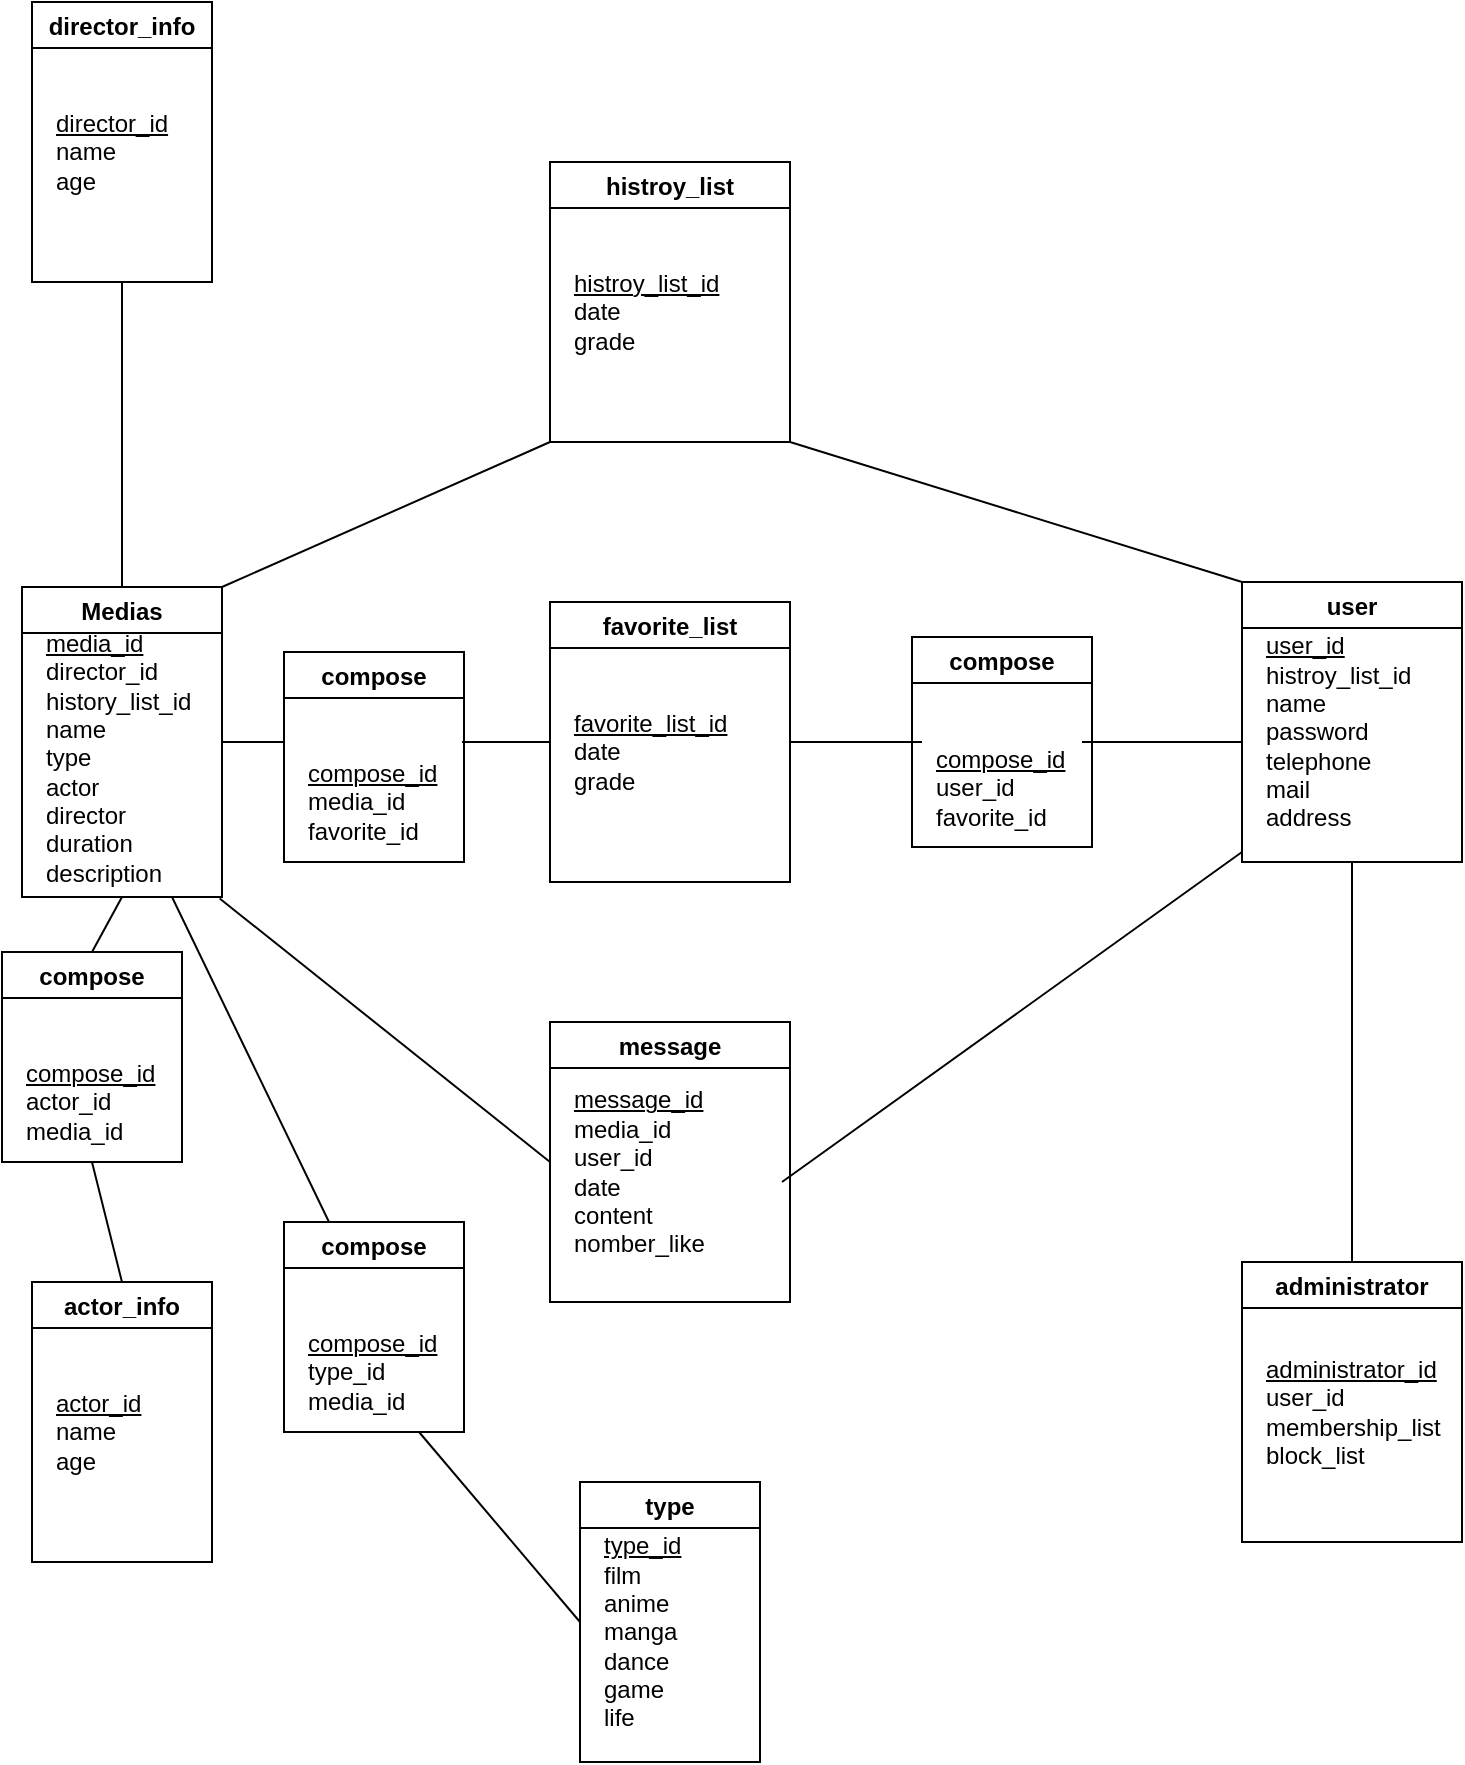 <mxfile version="13.9.9" type="device"><diagram id="RtHaqrNcgESH9Xv3WIJ6" name="Page-1"><mxGraphModel dx="1024" dy="592" grid="1" gridSize="10" guides="1" tooltips="1" connect="1" arrows="1" fold="1" page="1" pageScale="1" pageWidth="827" pageHeight="1169" math="0" shadow="0"><root><mxCell id="0"/><mxCell id="1" parent="0"/><mxCell id="dQjbw2TltMrYlIc2P-v1-1" value="Medias" style="swimlane;" parent="1" vertex="1"><mxGeometry x="30" y="332.5" width="100" height="155" as="geometry"/></mxCell><mxCell id="dQjbw2TltMrYlIc2P-v1-3" value="&lt;u&gt;media_id&lt;br&gt;&lt;/u&gt;director_id&lt;br&gt;history_list_id&lt;br&gt;name&lt;br&gt;type&lt;br&gt;actor&lt;br&gt;director&lt;br&gt;duration&lt;br&gt;description" style="text;html=1;align=left;verticalAlign=middle;resizable=0;points=[];autosize=1;strokeColor=none;fillColor=none;" parent="dQjbw2TltMrYlIc2P-v1-1" vertex="1"><mxGeometry x="10" y="20" width="90" height="130" as="geometry"/></mxCell><mxCell id="dQjbw2TltMrYlIc2P-v1-6" value="favorite_list" style="swimlane;" parent="1" vertex="1"><mxGeometry x="294" y="340" width="120" height="140" as="geometry"/></mxCell><mxCell id="dQjbw2TltMrYlIc2P-v1-7" value="&lt;u&gt;favorite_list_id&lt;/u&gt;&lt;br&gt;date&lt;br&gt;grade" style="text;html=1;align=left;verticalAlign=middle;resizable=0;points=[];autosize=1;strokeColor=none;fillColor=none;" parent="dQjbw2TltMrYlIc2P-v1-6" vertex="1"><mxGeometry x="10" y="50" width="90" height="50" as="geometry"/></mxCell><mxCell id="dQjbw2TltMrYlIc2P-v1-8" value="user" style="swimlane;" parent="1" vertex="1"><mxGeometry x="640" y="330" width="110" height="140" as="geometry"/></mxCell><mxCell id="dQjbw2TltMrYlIc2P-v1-9" value="&lt;u&gt;user_id&lt;/u&gt;&lt;br&gt;histroy_list_id&lt;br&gt;name&lt;br&gt;password&lt;br&gt;telephone&lt;br&gt;mail&lt;br&gt;address" style="text;html=1;align=left;verticalAlign=middle;resizable=0;points=[];autosize=1;strokeColor=none;fillColor=none;" parent="dQjbw2TltMrYlIc2P-v1-8" vertex="1"><mxGeometry x="10" y="25" width="90" height="100" as="geometry"/></mxCell><mxCell id="raTsdJwWKp3mGkZHyQQI-24" value="" style="endArrow=none;html=1;" parent="dQjbw2TltMrYlIc2P-v1-8" edge="1"><mxGeometry width="50" height="50" relative="1" as="geometry"><mxPoint x="-230" y="300" as="sourcePoint"/><mxPoint y="135" as="targetPoint"/></mxGeometry></mxCell><mxCell id="dQjbw2TltMrYlIc2P-v1-15" value="administrator" style="swimlane;" parent="1" vertex="1"><mxGeometry x="640" y="670" width="110" height="140" as="geometry"><mxRectangle x="190" y="360" width="70" height="23" as="alternateBounds"/></mxGeometry></mxCell><mxCell id="dQjbw2TltMrYlIc2P-v1-16" value="&lt;u&gt;administrator_id&lt;/u&gt;&lt;br&gt;user_id&lt;br&gt;membership_list&lt;br&gt;block_list" style="text;html=1;align=left;verticalAlign=middle;resizable=0;points=[];autosize=1;strokeColor=none;fillColor=none;" parent="dQjbw2TltMrYlIc2P-v1-15" vertex="1"><mxGeometry x="10" y="45" width="100" height="60" as="geometry"/></mxCell><mxCell id="raTsdJwWKp3mGkZHyQQI-14" value="" style="endArrow=none;html=1;exitX=1;exitY=0.5;exitDx=0;exitDy=0;entryX=0;entryY=0.5;entryDx=0;entryDy=0;" parent="1" source="dQjbw2TltMrYlIc2P-v1-1" edge="1"><mxGeometry width="50" height="50" relative="1" as="geometry"><mxPoint x="360" y="550" as="sourcePoint"/><mxPoint x="161" y="410" as="targetPoint"/></mxGeometry></mxCell><mxCell id="raTsdJwWKp3mGkZHyQQI-15" value="" style="endArrow=none;html=1;entryX=0;entryY=0.5;entryDx=0;entryDy=0;" parent="1" target="dQjbw2TltMrYlIc2P-v1-6" edge="1"><mxGeometry width="50" height="50" relative="1" as="geometry"><mxPoint x="250" y="410" as="sourcePoint"/><mxPoint x="410" y="500" as="targetPoint"/></mxGeometry></mxCell><mxCell id="raTsdJwWKp3mGkZHyQQI-16" value="" style="endArrow=none;html=1;exitX=1;exitY=0.5;exitDx=0;exitDy=0;entryX=0;entryY=0.5;entryDx=0;entryDy=0;" parent="1" source="dQjbw2TltMrYlIc2P-v1-6" edge="1"><mxGeometry width="50" height="50" relative="1" as="geometry"><mxPoint x="360" y="550" as="sourcePoint"/><mxPoint x="480" y="410" as="targetPoint"/></mxGeometry></mxCell><mxCell id="raTsdJwWKp3mGkZHyQQI-17" value="" style="endArrow=none;html=1;exitX=1;exitY=0.5;exitDx=0;exitDy=0;" parent="1" edge="1"><mxGeometry width="50" height="50" relative="1" as="geometry"><mxPoint x="560" y="410" as="sourcePoint"/><mxPoint x="640" y="410" as="targetPoint"/></mxGeometry></mxCell><mxCell id="raTsdJwWKp3mGkZHyQQI-19" value="message" style="swimlane;" parent="1" vertex="1"><mxGeometry x="294" y="550" width="120" height="140" as="geometry"/></mxCell><mxCell id="raTsdJwWKp3mGkZHyQQI-20" value="&lt;u&gt;message_id&lt;/u&gt;&lt;br&gt;media_id&lt;br&gt;user_id&lt;br&gt;date&lt;br&gt;content&lt;br&gt;nomber_like" style="text;html=1;align=left;verticalAlign=middle;resizable=0;points=[];autosize=1;strokeColor=none;fillColor=none;" parent="raTsdJwWKp3mGkZHyQQI-19" vertex="1"><mxGeometry x="10" y="30" width="80" height="90" as="geometry"/></mxCell><mxCell id="raTsdJwWKp3mGkZHyQQI-29" value="" style="endArrow=none;html=1;entryX=0.987;entryY=1.044;entryDx=0;entryDy=0;exitX=0;exitY=0.5;exitDx=0;exitDy=0;entryPerimeter=0;" parent="1" source="raTsdJwWKp3mGkZHyQQI-19" edge="1" target="dQjbw2TltMrYlIc2P-v1-3"><mxGeometry width="50" height="50" relative="1" as="geometry"><mxPoint x="300" y="620" as="sourcePoint"/><mxPoint x="240" y="550" as="targetPoint"/></mxGeometry></mxCell><mxCell id="raTsdJwWKp3mGkZHyQQI-31" value="" style="endArrow=none;html=1;exitX=0.5;exitY=1;exitDx=0;exitDy=0;" parent="1" source="dQjbw2TltMrYlIc2P-v1-8" target="dQjbw2TltMrYlIc2P-v1-15" edge="1"><mxGeometry width="50" height="50" relative="1" as="geometry"><mxPoint x="695" y="610" as="sourcePoint"/><mxPoint x="470" y="520" as="targetPoint"/></mxGeometry></mxCell><mxCell id="raTsdJwWKp3mGkZHyQQI-33" value="director_info" style="swimlane;" parent="1" vertex="1"><mxGeometry x="35" y="40" width="90" height="140" as="geometry"/></mxCell><mxCell id="raTsdJwWKp3mGkZHyQQI-34" value="&lt;u&gt;director_id&lt;/u&gt;&lt;br&gt;name&lt;br&gt;age" style="text;html=1;align=left;verticalAlign=middle;resizable=0;points=[];autosize=1;strokeColor=none;fillColor=none;" parent="raTsdJwWKp3mGkZHyQQI-33" vertex="1"><mxGeometry x="10" y="50" width="70" height="50" as="geometry"/></mxCell><mxCell id="raTsdJwWKp3mGkZHyQQI-35" value="actor_info" style="swimlane;" parent="1" vertex="1"><mxGeometry x="35" y="680" width="90" height="140" as="geometry"/></mxCell><mxCell id="raTsdJwWKp3mGkZHyQQI-36" value="&lt;u&gt;actor_id&lt;/u&gt;&lt;br&gt;name&lt;br&gt;age" style="text;html=1;align=left;verticalAlign=middle;resizable=0;points=[];autosize=1;strokeColor=none;fillColor=none;" parent="raTsdJwWKp3mGkZHyQQI-35" vertex="1"><mxGeometry x="10" y="50" width="60" height="50" as="geometry"/></mxCell><mxCell id="raTsdJwWKp3mGkZHyQQI-42" value="" style="endArrow=none;html=1;exitX=0.5;exitY=1;exitDx=0;exitDy=0;entryX=0.5;entryY=0;entryDx=0;entryDy=0;" parent="1" source="raTsdJwWKp3mGkZHyQQI-33" target="dQjbw2TltMrYlIc2P-v1-1" edge="1"><mxGeometry width="50" height="50" relative="1" as="geometry"><mxPoint x="80" y="280" as="sourcePoint"/><mxPoint x="304" y="420" as="targetPoint"/></mxGeometry></mxCell><mxCell id="raTsdJwWKp3mGkZHyQQI-43" value="" style="endArrow=none;html=1;entryX=0.5;entryY=0;entryDx=0;entryDy=0;exitX=0.5;exitY=1;exitDx=0;exitDy=0;" parent="1" source="dQjbw2TltMrYlIc2P-v1-1" target="mLGJiPOcVqLFJvtVoJKv-1" edge="1"><mxGeometry width="50" height="50" relative="1" as="geometry"><mxPoint x="230" y="450" as="sourcePoint"/><mxPoint x="80" y="560" as="targetPoint"/></mxGeometry></mxCell><mxCell id="raTsdJwWKp3mGkZHyQQI-44" value="" style="endArrow=none;html=1;entryX=0.5;entryY=0;entryDx=0;entryDy=0;exitX=0.5;exitY=1;exitDx=0;exitDy=0;" parent="1" source="mLGJiPOcVqLFJvtVoJKv-1" target="raTsdJwWKp3mGkZHyQQI-35" edge="1"><mxGeometry width="50" height="50" relative="1" as="geometry"><mxPoint x="80" y="660" as="sourcePoint"/><mxPoint x="324" y="440" as="targetPoint"/></mxGeometry></mxCell><mxCell id="raTsdJwWKp3mGkZHyQQI-58" value="histroy_list" style="swimlane;" parent="1" vertex="1"><mxGeometry x="294" y="120" width="120" height="140" as="geometry"/></mxCell><mxCell id="raTsdJwWKp3mGkZHyQQI-59" value="&lt;u&gt;histroy_list_id&lt;/u&gt;&lt;br&gt;date&lt;br&gt;grade" style="text;html=1;align=left;verticalAlign=middle;resizable=0;points=[];autosize=1;strokeColor=none;fillColor=none;" parent="raTsdJwWKp3mGkZHyQQI-58" vertex="1"><mxGeometry x="10" y="50" width="90" height="50" as="geometry"/></mxCell><mxCell id="raTsdJwWKp3mGkZHyQQI-61" value="" style="endArrow=none;html=1;exitX=1;exitY=1;exitDx=0;exitDy=0;entryX=0;entryY=0;entryDx=0;entryDy=0;" parent="1" source="raTsdJwWKp3mGkZHyQQI-58" target="dQjbw2TltMrYlIc2P-v1-8" edge="1"><mxGeometry width="50" height="50" relative="1" as="geometry"><mxPoint x="560" y="290" as="sourcePoint"/><mxPoint x="660" y="430" as="targetPoint"/></mxGeometry></mxCell><mxCell id="raTsdJwWKp3mGkZHyQQI-65" value="" style="endArrow=none;html=1;entryX=0;entryY=1;entryDx=0;entryDy=0;exitX=1;exitY=0;exitDx=0;exitDy=0;" parent="1" source="dQjbw2TltMrYlIc2P-v1-1" target="raTsdJwWKp3mGkZHyQQI-58" edge="1"><mxGeometry width="50" height="50" relative="1" as="geometry"><mxPoint x="330" y="360" as="sourcePoint"/><mxPoint x="161" y="290" as="targetPoint"/></mxGeometry></mxCell><mxCell id="raTsdJwWKp3mGkZHyQQI-71" value="type" style="swimlane;" parent="1" vertex="1"><mxGeometry x="309" y="780" width="90" height="140" as="geometry"/></mxCell><mxCell id="raTsdJwWKp3mGkZHyQQI-72" value="&lt;u&gt;type_id&lt;/u&gt;&lt;br&gt;film&lt;br&gt;anime&lt;br&gt;manga&lt;br&gt;dance&lt;br&gt;game&lt;br&gt;life" style="text;html=1;align=left;verticalAlign=middle;resizable=0;points=[];autosize=1;strokeColor=none;fillColor=none;" parent="raTsdJwWKp3mGkZHyQQI-71" vertex="1"><mxGeometry x="10" y="25" width="50" height="100" as="geometry"/></mxCell><mxCell id="raTsdJwWKp3mGkZHyQQI-74" value="" style="endArrow=none;html=1;entryX=0.75;entryY=1;entryDx=0;entryDy=0;exitX=0;exitY=0.5;exitDx=0;exitDy=0;" parent="1" source="raTsdJwWKp3mGkZHyQQI-71" target="mLGJiPOcVqLFJvtVoJKv-3" edge="1"><mxGeometry width="50" height="50" relative="1" as="geometry"><mxPoint x="300" y="640" as="sourcePoint"/><mxPoint x="238.284" y="731.213" as="targetPoint"/></mxGeometry></mxCell><mxCell id="raTsdJwWKp3mGkZHyQQI-75" value="" style="endArrow=none;html=1;entryX=0.75;entryY=1;entryDx=0;entryDy=0;exitX=0.25;exitY=0;exitDx=0;exitDy=0;" parent="1" source="mLGJiPOcVqLFJvtVoJKv-3" target="dQjbw2TltMrYlIc2P-v1-1" edge="1"><mxGeometry width="50" height="50" relative="1" as="geometry"><mxPoint x="181.716" y="688.787" as="sourcePoint"/><mxPoint x="350" y="590" as="targetPoint"/></mxGeometry></mxCell><mxCell id="mLGJiPOcVqLFJvtVoJKv-1" value="compose" style="swimlane;" vertex="1" parent="1"><mxGeometry x="20" y="515" width="90" height="105" as="geometry"/></mxCell><mxCell id="mLGJiPOcVqLFJvtVoJKv-2" value="&lt;u&gt;compose_id&lt;/u&gt;&lt;br&gt;actor_id&lt;br&gt;media_id" style="text;html=1;align=left;verticalAlign=middle;resizable=0;points=[];autosize=1;strokeColor=none;fillColor=none;" vertex="1" parent="mLGJiPOcVqLFJvtVoJKv-1"><mxGeometry x="10" y="50" width="80" height="50" as="geometry"/></mxCell><mxCell id="mLGJiPOcVqLFJvtVoJKv-3" value="compose" style="swimlane;" vertex="1" parent="1"><mxGeometry x="161" y="650" width="90" height="105" as="geometry"/></mxCell><mxCell id="mLGJiPOcVqLFJvtVoJKv-4" value="&lt;u&gt;compose_id&lt;/u&gt;&lt;br&gt;type_id&lt;br&gt;media_id" style="text;html=1;align=left;verticalAlign=middle;resizable=0;points=[];autosize=1;strokeColor=none;fillColor=none;" vertex="1" parent="mLGJiPOcVqLFJvtVoJKv-3"><mxGeometry x="10" y="50" width="80" height="50" as="geometry"/></mxCell><mxCell id="mLGJiPOcVqLFJvtVoJKv-7" value="compose" style="swimlane;" vertex="1" parent="1"><mxGeometry x="161" y="365" width="90" height="105" as="geometry"/></mxCell><mxCell id="mLGJiPOcVqLFJvtVoJKv-8" value="&lt;u&gt;compose_id&lt;/u&gt;&lt;br&gt;media_id&lt;br&gt;favorite_id" style="text;html=1;align=left;verticalAlign=middle;resizable=0;points=[];autosize=1;strokeColor=none;fillColor=none;" vertex="1" parent="mLGJiPOcVqLFJvtVoJKv-7"><mxGeometry x="10" y="50" width="80" height="50" as="geometry"/></mxCell><mxCell id="mLGJiPOcVqLFJvtVoJKv-9" value="compose" style="swimlane;" vertex="1" parent="1"><mxGeometry x="475" y="357.5" width="90" height="105" as="geometry"/></mxCell><mxCell id="mLGJiPOcVqLFJvtVoJKv-10" value="&lt;u&gt;compose_id&lt;/u&gt;&lt;br&gt;user_id&lt;br&gt;favorite_id" style="text;html=1;align=left;verticalAlign=middle;resizable=0;points=[];autosize=1;strokeColor=none;fillColor=none;" vertex="1" parent="mLGJiPOcVqLFJvtVoJKv-9"><mxGeometry x="10" y="50" width="80" height="50" as="geometry"/></mxCell></root></mxGraphModel></diagram></mxfile>